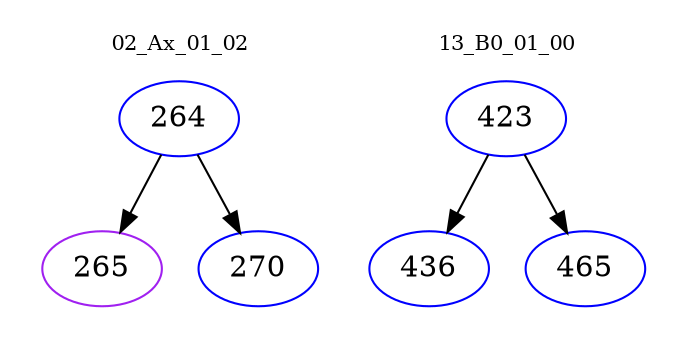 digraph{
subgraph cluster_0 {
color = white
label = "02_Ax_01_02";
fontsize=10;
T0_264 [label="264", color="blue"]
T0_264 -> T0_265 [color="black"]
T0_265 [label="265", color="purple"]
T0_264 -> T0_270 [color="black"]
T0_270 [label="270", color="blue"]
}
subgraph cluster_1 {
color = white
label = "13_B0_01_00";
fontsize=10;
T1_423 [label="423", color="blue"]
T1_423 -> T1_436 [color="black"]
T1_436 [label="436", color="blue"]
T1_423 -> T1_465 [color="black"]
T1_465 [label="465", color="blue"]
}
}
